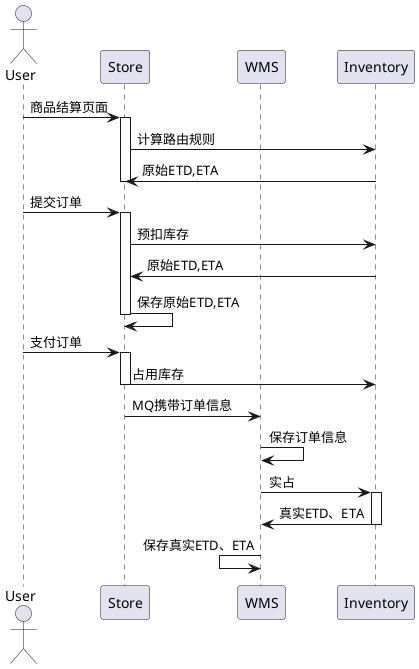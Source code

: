 @startuml

actor User
participant Store
participant WMS
participant Inventory
User -> Store: 商品结算页面
activate Store
Store -> Inventory: 计算路由规则
Store <- Inventory: 原始ETD,ETA
deactivate Store
User -> Store: 提交订单
activate Store
Store -> Inventory: 预扣库存
Store <- Inventory: 原始ETD,ETA
Store -> Store: 保存原始ETD,ETA
deactivate Store
User -> Store: 支付订单
activate Store
Store -> Inventory: 占用库存
deactivate Store
Store -> WMS: MQ携带订单信息
WMS -> WMS: 保存订单信息
WMS -> Inventory: 实占
activate Inventory
WMS <- Inventory: 真实ETD、ETA
deactivate Inventory
WMS <- WMS: 保存真实ETD、ETA

@enduml